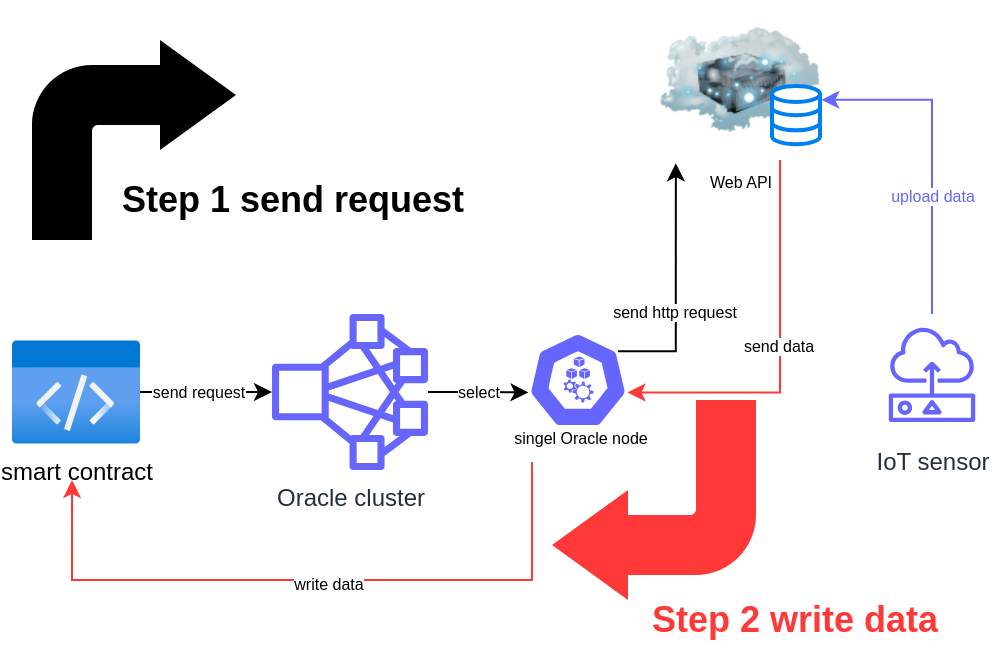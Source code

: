 <mxfile version="20.4.0" type="github">
  <diagram id="C5RBs43oDa-KdzZeNtuy" name="Page-1">
    <mxGraphModel dx="574" dy="401" grid="0" gridSize="10" guides="1" tooltips="1" connect="1" arrows="1" fold="1" page="1" pageScale="1" pageWidth="827" pageHeight="1169" math="0" shadow="0">
      <root>
        <mxCell id="WIyWlLk6GJQsqaUBKTNV-0" />
        <mxCell id="WIyWlLk6GJQsqaUBKTNV-1" parent="WIyWlLk6GJQsqaUBKTNV-0" />
        <mxCell id="OIloI1zcb7YGLm7qGtoo-18" style="edgeStyle=orthogonalEdgeStyle;rounded=0;orthogonalLoop=1;jettySize=auto;html=1;fontSize=8;" parent="WIyWlLk6GJQsqaUBKTNV-1" source="OIloI1zcb7YGLm7qGtoo-12" target="OIloI1zcb7YGLm7qGtoo-13" edge="1">
          <mxGeometry relative="1" as="geometry" />
        </mxCell>
        <mxCell id="OIloI1zcb7YGLm7qGtoo-20" value="send request" style="edgeLabel;html=1;align=center;verticalAlign=middle;resizable=0;points=[];fontSize=8;" parent="OIloI1zcb7YGLm7qGtoo-18" vertex="1" connectable="0">
          <mxGeometry x="-0.364" relative="1" as="geometry">
            <mxPoint x="8" as="offset" />
          </mxGeometry>
        </mxCell>
        <mxCell id="OIloI1zcb7YGLm7qGtoo-12" value="smart contract" style="aspect=fixed;html=1;points=[];align=center;image;fontSize=12;image=img/lib/azure2/general/Code.svg;" parent="WIyWlLk6GJQsqaUBKTNV-1" vertex="1">
          <mxGeometry x="50" y="210" width="64" height="52" as="geometry" />
        </mxCell>
        <mxCell id="OIloI1zcb7YGLm7qGtoo-19" value="select" style="edgeStyle=orthogonalEdgeStyle;rounded=0;orthogonalLoop=1;jettySize=auto;html=1;entryX=0.005;entryY=0.63;entryDx=0;entryDy=0;entryPerimeter=0;fontSize=8;" parent="WIyWlLk6GJQsqaUBKTNV-1" source="OIloI1zcb7YGLm7qGtoo-13" target="OIloI1zcb7YGLm7qGtoo-14" edge="1">
          <mxGeometry relative="1" as="geometry" />
        </mxCell>
        <mxCell id="OIloI1zcb7YGLm7qGtoo-13" value="Oracle cluster" style="sketch=0;outlineConnect=0;fontColor=#232F3E;gradientColor=none;fillColor=#6666FF;strokeColor=none;dashed=0;verticalLabelPosition=bottom;verticalAlign=top;align=center;html=1;fontSize=12;fontStyle=0;aspect=fixed;pointerEvents=1;shape=mxgraph.aws4.cluster;" parent="WIyWlLk6GJQsqaUBKTNV-1" vertex="1">
          <mxGeometry x="180" y="197" width="78" height="78" as="geometry" />
        </mxCell>
        <mxCell id="OIloI1zcb7YGLm7qGtoo-17" value="" style="group" parent="WIyWlLk6GJQsqaUBKTNV-1" vertex="1" connectable="0">
          <mxGeometry x="288" y="206" width="90" height="66" as="geometry" />
        </mxCell>
        <mxCell id="OIloI1zcb7YGLm7qGtoo-14" value="" style="sketch=0;html=1;dashed=0;whitespace=wrap;fillColor=#6666FF;strokeColor=#ffffff;points=[[0.005,0.63,0],[0.1,0.2,0],[0.9,0.2,0],[0.5,0,0],[0.995,0.63,0],[0.72,0.99,0],[0.5,1,0],[0.28,0.99,0]];shape=mxgraph.kubernetes.icon;prIcon=node;fontSize=13;gradientColor=none;fillStyle=auto;" parent="OIloI1zcb7YGLm7qGtoo-17" vertex="1">
          <mxGeometry x="20" width="50" height="48" as="geometry" />
        </mxCell>
        <mxCell id="OIloI1zcb7YGLm7qGtoo-16" value="&lt;font style=&quot;font-size: 8px;&quot;&gt;singel Oracle node&lt;/font&gt;" style="text;html=1;resizable=0;autosize=1;align=center;verticalAlign=middle;points=[];fillColor=none;strokeColor=none;rounded=0;fillStyle=auto;fontSize=13;" parent="OIloI1zcb7YGLm7qGtoo-17" vertex="1">
          <mxGeometry x="3" y="37" width="85" height="28" as="geometry" />
        </mxCell>
        <mxCell id="OIloI1zcb7YGLm7qGtoo-26" value="" style="group" parent="WIyWlLk6GJQsqaUBKTNV-1" vertex="1" connectable="0">
          <mxGeometry x="374" y="40" width="80" height="80" as="geometry" />
        </mxCell>
        <mxCell id="OIloI1zcb7YGLm7qGtoo-25" value="Web API" style="image;html=1;image=img/lib/clip_art/networking/Cloud_Server_128x128.png;fillStyle=auto;fontSize=8;fillColor=none;gradientColor=none;" parent="OIloI1zcb7YGLm7qGtoo-26" vertex="1">
          <mxGeometry width="80" height="80" as="geometry" />
        </mxCell>
        <mxCell id="OIloI1zcb7YGLm7qGtoo-24" value="" style="html=1;verticalLabelPosition=bottom;align=center;labelBackgroundColor=#ffffff;verticalAlign=top;strokeWidth=2;strokeColor=#0080F0;shadow=0;dashed=0;shape=mxgraph.ios7.icons.data;fillStyle=auto;fontSize=8;fillColor=default;gradientColor=none;" parent="OIloI1zcb7YGLm7qGtoo-26" vertex="1">
          <mxGeometry x="56" y="43" width="24" height="29.1" as="geometry" />
        </mxCell>
        <mxCell id="OIloI1zcb7YGLm7qGtoo-27" style="edgeStyle=orthogonalEdgeStyle;rounded=0;orthogonalLoop=1;jettySize=auto;html=1;exitX=0.9;exitY=0.2;exitDx=0;exitDy=0;exitPerimeter=0;entryX=0.099;entryY=1.02;entryDx=0;entryDy=0;entryPerimeter=0;fontSize=8;" parent="WIyWlLk6GJQsqaUBKTNV-1" source="OIloI1zcb7YGLm7qGtoo-14" target="OIloI1zcb7YGLm7qGtoo-25" edge="1">
          <mxGeometry relative="1" as="geometry" />
        </mxCell>
        <mxCell id="OIloI1zcb7YGLm7qGtoo-28" value="send http request" style="edgeLabel;html=1;align=center;verticalAlign=middle;resizable=0;points=[];fontSize=8;" parent="OIloI1zcb7YGLm7qGtoo-27" vertex="1" connectable="0">
          <mxGeometry x="-0.202" y="1" relative="1" as="geometry">
            <mxPoint as="offset" />
          </mxGeometry>
        </mxCell>
        <mxCell id="OIloI1zcb7YGLm7qGtoo-29" style="edgeStyle=orthogonalEdgeStyle;rounded=0;orthogonalLoop=1;jettySize=auto;html=1;exitX=0.75;exitY=1;exitDx=0;exitDy=0;entryX=0.995;entryY=0.63;entryDx=0;entryDy=0;entryPerimeter=0;fontSize=8;strokeColor=#FF3838;" parent="WIyWlLk6GJQsqaUBKTNV-1" source="OIloI1zcb7YGLm7qGtoo-25" target="OIloI1zcb7YGLm7qGtoo-14" edge="1">
          <mxGeometry relative="1" as="geometry" />
        </mxCell>
        <mxCell id="OIloI1zcb7YGLm7qGtoo-31" value="send data" style="edgeLabel;html=1;align=center;verticalAlign=middle;resizable=0;points=[];fontSize=8;" parent="OIloI1zcb7YGLm7qGtoo-29" vertex="1" connectable="0">
          <mxGeometry x="-0.032" y="-1" relative="1" as="geometry">
            <mxPoint as="offset" />
          </mxGeometry>
        </mxCell>
        <mxCell id="OIloI1zcb7YGLm7qGtoo-33" style="edgeStyle=orthogonalEdgeStyle;rounded=0;orthogonalLoop=1;jettySize=auto;html=1;entryX=0.469;entryY=1.346;entryDx=0;entryDy=0;entryPerimeter=0;strokeColor=#FF3838;fontSize=8;" parent="WIyWlLk6GJQsqaUBKTNV-1" source="OIloI1zcb7YGLm7qGtoo-16" target="OIloI1zcb7YGLm7qGtoo-12" edge="1">
          <mxGeometry relative="1" as="geometry">
            <Array as="points">
              <mxPoint x="310" y="330" />
              <mxPoint x="80" y="330" />
            </Array>
          </mxGeometry>
        </mxCell>
        <mxCell id="OIloI1zcb7YGLm7qGtoo-34" value="write data" style="edgeLabel;html=1;align=center;verticalAlign=middle;resizable=0;points=[];fontSize=8;" parent="OIloI1zcb7YGLm7qGtoo-33" vertex="1" connectable="0">
          <mxGeometry x="-0.164" y="2" relative="1" as="geometry">
            <mxPoint x="-20" as="offset" />
          </mxGeometry>
        </mxCell>
        <mxCell id="OIloI1zcb7YGLm7qGtoo-37" style="edgeStyle=orthogonalEdgeStyle;rounded=0;orthogonalLoop=1;jettySize=auto;html=1;strokeColor=#6666FF;fontSize=8;fontColor=#6666FF;entryX=1.028;entryY=0.238;entryDx=0;entryDy=0;entryPerimeter=0;" parent="WIyWlLk6GJQsqaUBKTNV-1" source="OIloI1zcb7YGLm7qGtoo-35" target="OIloI1zcb7YGLm7qGtoo-24" edge="1">
          <mxGeometry relative="1" as="geometry">
            <mxPoint x="480" y="130" as="targetPoint" />
            <Array as="points">
              <mxPoint x="510" y="90" />
            </Array>
          </mxGeometry>
        </mxCell>
        <mxCell id="OIloI1zcb7YGLm7qGtoo-38" value="upload data" style="edgeLabel;html=1;align=center;verticalAlign=middle;resizable=0;points=[];fontSize=8;fontColor=#6666FF;" parent="OIloI1zcb7YGLm7qGtoo-37" vertex="1" connectable="0">
          <mxGeometry x="-0.266" relative="1" as="geometry">
            <mxPoint as="offset" />
          </mxGeometry>
        </mxCell>
        <mxCell id="OIloI1zcb7YGLm7qGtoo-35" value="IoT sensor" style="sketch=0;outlineConnect=0;fontColor=#232F3E;gradientColor=none;strokeColor=#6666FF;fillColor=#ffffff;dashed=0;verticalLabelPosition=bottom;verticalAlign=top;align=center;html=1;fontSize=12;fontStyle=0;aspect=fixed;shape=mxgraph.aws4.resourceIcon;resIcon=mxgraph.aws4.sensor;fillStyle=auto;" parent="WIyWlLk6GJQsqaUBKTNV-1" vertex="1">
          <mxGeometry x="480" y="197" width="60" height="60" as="geometry" />
        </mxCell>
        <mxCell id="OIloI1zcb7YGLm7qGtoo-39" value="" style="html=1;shadow=0;dashed=0;align=center;verticalAlign=middle;shape=mxgraph.arrows2.bendArrow;dy=15;dx=38;notch=0;arrowHead=55;rounded=1;fillStyle=auto;strokeColor=none;fontSize=8;fontColor=#FF3838;fillColor=#FF3838;gradientColor=none;rotation=-180;" parent="WIyWlLk6GJQsqaUBKTNV-1" vertex="1">
          <mxGeometry x="320" y="240" width="102" height="100" as="geometry" />
        </mxCell>
        <mxCell id="OIloI1zcb7YGLm7qGtoo-40" value="" style="html=1;shadow=0;dashed=0;align=center;verticalAlign=middle;shape=mxgraph.arrows2.bendArrow;dy=15;dx=38;notch=0;arrowHead=55;rounded=1;fillStyle=auto;strokeColor=none;fontSize=8;fontColor=#6666FF;fillColor=#000000;gradientColor=none;rotation=0;" parent="WIyWlLk6GJQsqaUBKTNV-1" vertex="1">
          <mxGeometry x="60" y="60" width="102" height="100" as="geometry" />
        </mxCell>
        <mxCell id="OIloI1zcb7YGLm7qGtoo-42" value="&lt;font style=&quot;font-size: 18px;&quot;&gt;Step 1 send request&lt;/font&gt;" style="text;html=1;resizable=0;autosize=1;align=center;verticalAlign=middle;points=[];fillColor=none;strokeColor=none;rounded=0;fillStyle=auto;fontSize=8;fontColor=#000000;fontStyle=1" parent="WIyWlLk6GJQsqaUBKTNV-1" vertex="1">
          <mxGeometry x="95" y="120" width="190" height="40" as="geometry" />
        </mxCell>
        <mxCell id="OIloI1zcb7YGLm7qGtoo-43" value="&lt;font color=&quot;#ff3838&quot; style=&quot;font-size: 18px;&quot;&gt;Step 2 write data&lt;/font&gt;" style="text;html=1;resizable=0;autosize=1;align=center;verticalAlign=middle;points=[];fillColor=none;strokeColor=none;rounded=0;fillStyle=auto;fontSize=8;fontColor=#000000;fontStyle=1" parent="WIyWlLk6GJQsqaUBKTNV-1" vertex="1">
          <mxGeometry x="360" y="333" width="161" height="34" as="geometry" />
        </mxCell>
      </root>
    </mxGraphModel>
  </diagram>
</mxfile>
